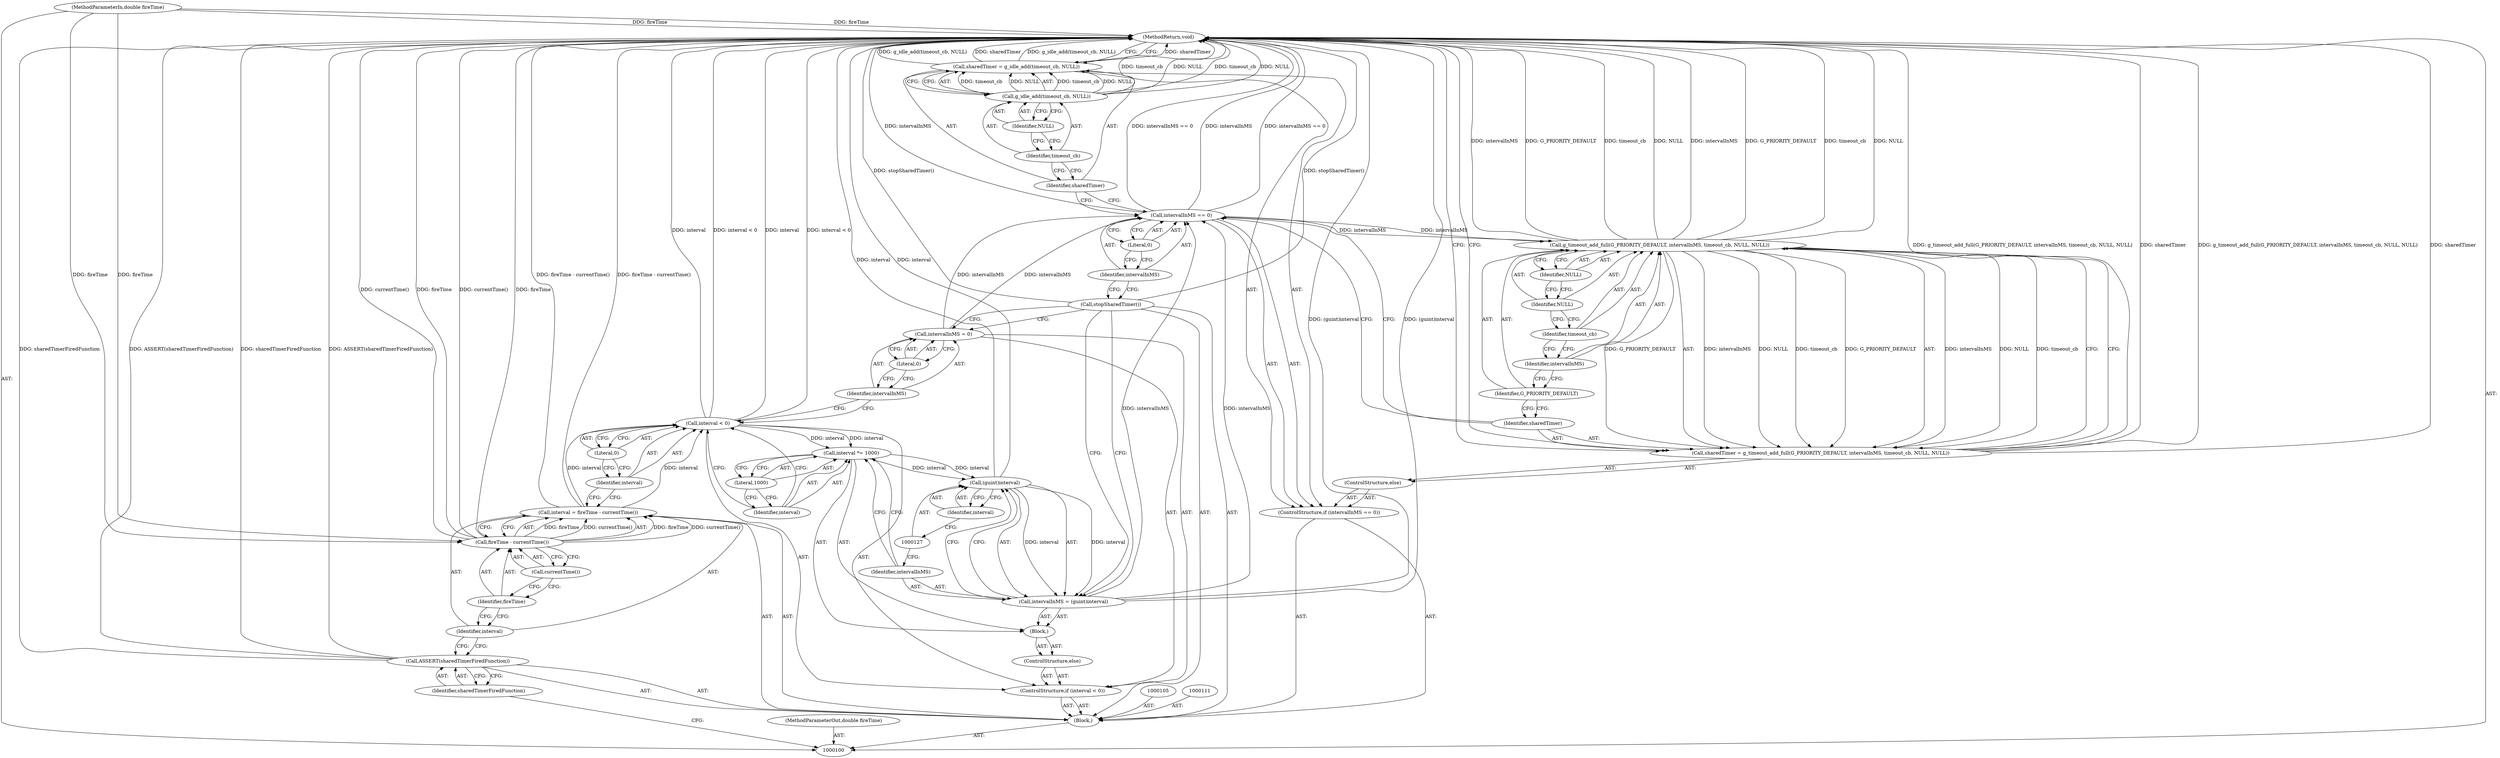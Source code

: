 digraph "0_Chrome_482628d8157ded5d6124bcf39c8b5afc7906f72d" {
"1000148" [label="(MethodReturn,void)"];
"1000101" [label="(MethodParameterIn,double fireTime)"];
"1000208" [label="(MethodParameterOut,double fireTime)"];
"1000123" [label="(Literal,1000)"];
"1000121" [label="(Call,interval *= 1000)"];
"1000122" [label="(Identifier,interval)"];
"1000126" [label="(Call,(guint)interval)"];
"1000128" [label="(Identifier,interval)"];
"1000124" [label="(Call,intervalInMS = (guint)interval)"];
"1000125" [label="(Identifier,intervalInMS)"];
"1000129" [label="(Call,stopSharedTimer())"];
"1000133" [label="(Literal,0)"];
"1000130" [label="(ControlStructure,if (intervalInMS == 0))"];
"1000131" [label="(Call,intervalInMS == 0)"];
"1000132" [label="(Identifier,intervalInMS)"];
"1000136" [label="(Call,g_idle_add(timeout_cb, NULL))"];
"1000137" [label="(Identifier,timeout_cb)"];
"1000138" [label="(Identifier,NULL)"];
"1000134" [label="(Call,sharedTimer = g_idle_add(timeout_cb, NULL))"];
"1000135" [label="(Identifier,sharedTimer)"];
"1000139" [label="(ControlStructure,else)"];
"1000142" [label="(Call,g_timeout_add_full(G_PRIORITY_DEFAULT, intervalInMS, timeout_cb, NULL, NULL))"];
"1000143" [label="(Identifier,G_PRIORITY_DEFAULT)"];
"1000144" [label="(Identifier,intervalInMS)"];
"1000145" [label="(Identifier,timeout_cb)"];
"1000146" [label="(Identifier,NULL)"];
"1000140" [label="(Call,sharedTimer = g_timeout_add_full(G_PRIORITY_DEFAULT, intervalInMS, timeout_cb, NULL, NULL))"];
"1000141" [label="(Identifier,sharedTimer)"];
"1000147" [label="(Identifier,NULL)"];
"1000102" [label="(Block,)"];
"1000104" [label="(Identifier,sharedTimerFiredFunction)"];
"1000103" [label="(Call,ASSERT(sharedTimerFiredFunction))"];
"1000106" [label="(Call,interval = fireTime - currentTime())"];
"1000107" [label="(Identifier,interval)"];
"1000108" [label="(Call,fireTime - currentTime())"];
"1000109" [label="(Identifier,fireTime)"];
"1000110" [label="(Call,currentTime())"];
"1000115" [label="(Literal,0)"];
"1000112" [label="(ControlStructure,if (interval < 0))"];
"1000113" [label="(Call,interval < 0)"];
"1000114" [label="(Identifier,interval)"];
"1000118" [label="(Literal,0)"];
"1000116" [label="(Call,intervalInMS = 0)"];
"1000117" [label="(Identifier,intervalInMS)"];
"1000119" [label="(ControlStructure,else)"];
"1000120" [label="(Block,)"];
"1000148" -> "1000100"  [label="AST: "];
"1000148" -> "1000134"  [label="CFG: "];
"1000148" -> "1000140"  [label="CFG: "];
"1000124" -> "1000148"  [label="DDG: (guint)interval"];
"1000140" -> "1000148"  [label="DDG: g_timeout_add_full(G_PRIORITY_DEFAULT, intervalInMS, timeout_cb, NULL, NULL)"];
"1000140" -> "1000148"  [label="DDG: sharedTimer"];
"1000106" -> "1000148"  [label="DDG: fireTime - currentTime()"];
"1000103" -> "1000148"  [label="DDG: sharedTimerFiredFunction"];
"1000103" -> "1000148"  [label="DDG: ASSERT(sharedTimerFiredFunction)"];
"1000113" -> "1000148"  [label="DDG: interval"];
"1000113" -> "1000148"  [label="DDG: interval < 0"];
"1000142" -> "1000148"  [label="DDG: NULL"];
"1000142" -> "1000148"  [label="DDG: intervalInMS"];
"1000142" -> "1000148"  [label="DDG: G_PRIORITY_DEFAULT"];
"1000142" -> "1000148"  [label="DDG: timeout_cb"];
"1000131" -> "1000148"  [label="DDG: intervalInMS"];
"1000131" -> "1000148"  [label="DDG: intervalInMS == 0"];
"1000129" -> "1000148"  [label="DDG: stopSharedTimer()"];
"1000134" -> "1000148"  [label="DDG: sharedTimer"];
"1000134" -> "1000148"  [label="DDG: g_idle_add(timeout_cb, NULL)"];
"1000101" -> "1000148"  [label="DDG: fireTime"];
"1000108" -> "1000148"  [label="DDG: currentTime()"];
"1000108" -> "1000148"  [label="DDG: fireTime"];
"1000126" -> "1000148"  [label="DDG: interval"];
"1000136" -> "1000148"  [label="DDG: NULL"];
"1000136" -> "1000148"  [label="DDG: timeout_cb"];
"1000101" -> "1000100"  [label="AST: "];
"1000101" -> "1000148"  [label="DDG: fireTime"];
"1000101" -> "1000108"  [label="DDG: fireTime"];
"1000208" -> "1000100"  [label="AST: "];
"1000123" -> "1000121"  [label="AST: "];
"1000123" -> "1000122"  [label="CFG: "];
"1000121" -> "1000123"  [label="CFG: "];
"1000121" -> "1000120"  [label="AST: "];
"1000121" -> "1000123"  [label="CFG: "];
"1000122" -> "1000121"  [label="AST: "];
"1000123" -> "1000121"  [label="AST: "];
"1000125" -> "1000121"  [label="CFG: "];
"1000113" -> "1000121"  [label="DDG: interval"];
"1000121" -> "1000126"  [label="DDG: interval"];
"1000122" -> "1000121"  [label="AST: "];
"1000122" -> "1000113"  [label="CFG: "];
"1000123" -> "1000122"  [label="CFG: "];
"1000126" -> "1000124"  [label="AST: "];
"1000126" -> "1000128"  [label="CFG: "];
"1000127" -> "1000126"  [label="AST: "];
"1000128" -> "1000126"  [label="AST: "];
"1000124" -> "1000126"  [label="CFG: "];
"1000126" -> "1000148"  [label="DDG: interval"];
"1000126" -> "1000124"  [label="DDG: interval"];
"1000121" -> "1000126"  [label="DDG: interval"];
"1000128" -> "1000126"  [label="AST: "];
"1000128" -> "1000127"  [label="CFG: "];
"1000126" -> "1000128"  [label="CFG: "];
"1000124" -> "1000120"  [label="AST: "];
"1000124" -> "1000126"  [label="CFG: "];
"1000125" -> "1000124"  [label="AST: "];
"1000126" -> "1000124"  [label="AST: "];
"1000129" -> "1000124"  [label="CFG: "];
"1000124" -> "1000148"  [label="DDG: (guint)interval"];
"1000126" -> "1000124"  [label="DDG: interval"];
"1000124" -> "1000131"  [label="DDG: intervalInMS"];
"1000125" -> "1000124"  [label="AST: "];
"1000125" -> "1000121"  [label="CFG: "];
"1000127" -> "1000125"  [label="CFG: "];
"1000129" -> "1000102"  [label="AST: "];
"1000129" -> "1000116"  [label="CFG: "];
"1000129" -> "1000124"  [label="CFG: "];
"1000132" -> "1000129"  [label="CFG: "];
"1000129" -> "1000148"  [label="DDG: stopSharedTimer()"];
"1000133" -> "1000131"  [label="AST: "];
"1000133" -> "1000132"  [label="CFG: "];
"1000131" -> "1000133"  [label="CFG: "];
"1000130" -> "1000102"  [label="AST: "];
"1000131" -> "1000130"  [label="AST: "];
"1000134" -> "1000130"  [label="AST: "];
"1000139" -> "1000130"  [label="AST: "];
"1000131" -> "1000130"  [label="AST: "];
"1000131" -> "1000133"  [label="CFG: "];
"1000132" -> "1000131"  [label="AST: "];
"1000133" -> "1000131"  [label="AST: "];
"1000135" -> "1000131"  [label="CFG: "];
"1000141" -> "1000131"  [label="CFG: "];
"1000131" -> "1000148"  [label="DDG: intervalInMS"];
"1000131" -> "1000148"  [label="DDG: intervalInMS == 0"];
"1000116" -> "1000131"  [label="DDG: intervalInMS"];
"1000124" -> "1000131"  [label="DDG: intervalInMS"];
"1000131" -> "1000142"  [label="DDG: intervalInMS"];
"1000132" -> "1000131"  [label="AST: "];
"1000132" -> "1000129"  [label="CFG: "];
"1000133" -> "1000132"  [label="CFG: "];
"1000136" -> "1000134"  [label="AST: "];
"1000136" -> "1000138"  [label="CFG: "];
"1000137" -> "1000136"  [label="AST: "];
"1000138" -> "1000136"  [label="AST: "];
"1000134" -> "1000136"  [label="CFG: "];
"1000136" -> "1000148"  [label="DDG: NULL"];
"1000136" -> "1000148"  [label="DDG: timeout_cb"];
"1000136" -> "1000134"  [label="DDG: timeout_cb"];
"1000136" -> "1000134"  [label="DDG: NULL"];
"1000137" -> "1000136"  [label="AST: "];
"1000137" -> "1000135"  [label="CFG: "];
"1000138" -> "1000137"  [label="CFG: "];
"1000138" -> "1000136"  [label="AST: "];
"1000138" -> "1000137"  [label="CFG: "];
"1000136" -> "1000138"  [label="CFG: "];
"1000134" -> "1000130"  [label="AST: "];
"1000134" -> "1000136"  [label="CFG: "];
"1000135" -> "1000134"  [label="AST: "];
"1000136" -> "1000134"  [label="AST: "];
"1000148" -> "1000134"  [label="CFG: "];
"1000134" -> "1000148"  [label="DDG: sharedTimer"];
"1000134" -> "1000148"  [label="DDG: g_idle_add(timeout_cb, NULL)"];
"1000136" -> "1000134"  [label="DDG: timeout_cb"];
"1000136" -> "1000134"  [label="DDG: NULL"];
"1000135" -> "1000134"  [label="AST: "];
"1000135" -> "1000131"  [label="CFG: "];
"1000137" -> "1000135"  [label="CFG: "];
"1000139" -> "1000130"  [label="AST: "];
"1000140" -> "1000139"  [label="AST: "];
"1000142" -> "1000140"  [label="AST: "];
"1000142" -> "1000147"  [label="CFG: "];
"1000143" -> "1000142"  [label="AST: "];
"1000144" -> "1000142"  [label="AST: "];
"1000145" -> "1000142"  [label="AST: "];
"1000146" -> "1000142"  [label="AST: "];
"1000147" -> "1000142"  [label="AST: "];
"1000140" -> "1000142"  [label="CFG: "];
"1000142" -> "1000148"  [label="DDG: NULL"];
"1000142" -> "1000148"  [label="DDG: intervalInMS"];
"1000142" -> "1000148"  [label="DDG: G_PRIORITY_DEFAULT"];
"1000142" -> "1000148"  [label="DDG: timeout_cb"];
"1000142" -> "1000140"  [label="DDG: intervalInMS"];
"1000142" -> "1000140"  [label="DDG: NULL"];
"1000142" -> "1000140"  [label="DDG: timeout_cb"];
"1000142" -> "1000140"  [label="DDG: G_PRIORITY_DEFAULT"];
"1000131" -> "1000142"  [label="DDG: intervalInMS"];
"1000143" -> "1000142"  [label="AST: "];
"1000143" -> "1000141"  [label="CFG: "];
"1000144" -> "1000143"  [label="CFG: "];
"1000144" -> "1000142"  [label="AST: "];
"1000144" -> "1000143"  [label="CFG: "];
"1000145" -> "1000144"  [label="CFG: "];
"1000145" -> "1000142"  [label="AST: "];
"1000145" -> "1000144"  [label="CFG: "];
"1000146" -> "1000145"  [label="CFG: "];
"1000146" -> "1000142"  [label="AST: "];
"1000146" -> "1000145"  [label="CFG: "];
"1000147" -> "1000146"  [label="CFG: "];
"1000140" -> "1000139"  [label="AST: "];
"1000140" -> "1000142"  [label="CFG: "];
"1000141" -> "1000140"  [label="AST: "];
"1000142" -> "1000140"  [label="AST: "];
"1000148" -> "1000140"  [label="CFG: "];
"1000140" -> "1000148"  [label="DDG: g_timeout_add_full(G_PRIORITY_DEFAULT, intervalInMS, timeout_cb, NULL, NULL)"];
"1000140" -> "1000148"  [label="DDG: sharedTimer"];
"1000142" -> "1000140"  [label="DDG: intervalInMS"];
"1000142" -> "1000140"  [label="DDG: NULL"];
"1000142" -> "1000140"  [label="DDG: timeout_cb"];
"1000142" -> "1000140"  [label="DDG: G_PRIORITY_DEFAULT"];
"1000141" -> "1000140"  [label="AST: "];
"1000141" -> "1000131"  [label="CFG: "];
"1000143" -> "1000141"  [label="CFG: "];
"1000147" -> "1000142"  [label="AST: "];
"1000147" -> "1000146"  [label="CFG: "];
"1000142" -> "1000147"  [label="CFG: "];
"1000102" -> "1000100"  [label="AST: "];
"1000103" -> "1000102"  [label="AST: "];
"1000105" -> "1000102"  [label="AST: "];
"1000106" -> "1000102"  [label="AST: "];
"1000111" -> "1000102"  [label="AST: "];
"1000112" -> "1000102"  [label="AST: "];
"1000129" -> "1000102"  [label="AST: "];
"1000130" -> "1000102"  [label="AST: "];
"1000104" -> "1000103"  [label="AST: "];
"1000104" -> "1000100"  [label="CFG: "];
"1000103" -> "1000104"  [label="CFG: "];
"1000103" -> "1000102"  [label="AST: "];
"1000103" -> "1000104"  [label="CFG: "];
"1000104" -> "1000103"  [label="AST: "];
"1000107" -> "1000103"  [label="CFG: "];
"1000103" -> "1000148"  [label="DDG: sharedTimerFiredFunction"];
"1000103" -> "1000148"  [label="DDG: ASSERT(sharedTimerFiredFunction)"];
"1000106" -> "1000102"  [label="AST: "];
"1000106" -> "1000108"  [label="CFG: "];
"1000107" -> "1000106"  [label="AST: "];
"1000108" -> "1000106"  [label="AST: "];
"1000114" -> "1000106"  [label="CFG: "];
"1000106" -> "1000148"  [label="DDG: fireTime - currentTime()"];
"1000108" -> "1000106"  [label="DDG: fireTime"];
"1000108" -> "1000106"  [label="DDG: currentTime()"];
"1000106" -> "1000113"  [label="DDG: interval"];
"1000107" -> "1000106"  [label="AST: "];
"1000107" -> "1000103"  [label="CFG: "];
"1000109" -> "1000107"  [label="CFG: "];
"1000108" -> "1000106"  [label="AST: "];
"1000108" -> "1000110"  [label="CFG: "];
"1000109" -> "1000108"  [label="AST: "];
"1000110" -> "1000108"  [label="AST: "];
"1000106" -> "1000108"  [label="CFG: "];
"1000108" -> "1000148"  [label="DDG: currentTime()"];
"1000108" -> "1000148"  [label="DDG: fireTime"];
"1000108" -> "1000106"  [label="DDG: fireTime"];
"1000108" -> "1000106"  [label="DDG: currentTime()"];
"1000101" -> "1000108"  [label="DDG: fireTime"];
"1000109" -> "1000108"  [label="AST: "];
"1000109" -> "1000107"  [label="CFG: "];
"1000110" -> "1000109"  [label="CFG: "];
"1000110" -> "1000108"  [label="AST: "];
"1000110" -> "1000109"  [label="CFG: "];
"1000108" -> "1000110"  [label="CFG: "];
"1000115" -> "1000113"  [label="AST: "];
"1000115" -> "1000114"  [label="CFG: "];
"1000113" -> "1000115"  [label="CFG: "];
"1000112" -> "1000102"  [label="AST: "];
"1000113" -> "1000112"  [label="AST: "];
"1000116" -> "1000112"  [label="AST: "];
"1000119" -> "1000112"  [label="AST: "];
"1000113" -> "1000112"  [label="AST: "];
"1000113" -> "1000115"  [label="CFG: "];
"1000114" -> "1000113"  [label="AST: "];
"1000115" -> "1000113"  [label="AST: "];
"1000117" -> "1000113"  [label="CFG: "];
"1000122" -> "1000113"  [label="CFG: "];
"1000113" -> "1000148"  [label="DDG: interval"];
"1000113" -> "1000148"  [label="DDG: interval < 0"];
"1000106" -> "1000113"  [label="DDG: interval"];
"1000113" -> "1000121"  [label="DDG: interval"];
"1000114" -> "1000113"  [label="AST: "];
"1000114" -> "1000106"  [label="CFG: "];
"1000115" -> "1000114"  [label="CFG: "];
"1000118" -> "1000116"  [label="AST: "];
"1000118" -> "1000117"  [label="CFG: "];
"1000116" -> "1000118"  [label="CFG: "];
"1000116" -> "1000112"  [label="AST: "];
"1000116" -> "1000118"  [label="CFG: "];
"1000117" -> "1000116"  [label="AST: "];
"1000118" -> "1000116"  [label="AST: "];
"1000129" -> "1000116"  [label="CFG: "];
"1000116" -> "1000131"  [label="DDG: intervalInMS"];
"1000117" -> "1000116"  [label="AST: "];
"1000117" -> "1000113"  [label="CFG: "];
"1000118" -> "1000117"  [label="CFG: "];
"1000119" -> "1000112"  [label="AST: "];
"1000120" -> "1000119"  [label="AST: "];
"1000120" -> "1000119"  [label="AST: "];
"1000121" -> "1000120"  [label="AST: "];
"1000124" -> "1000120"  [label="AST: "];
}
